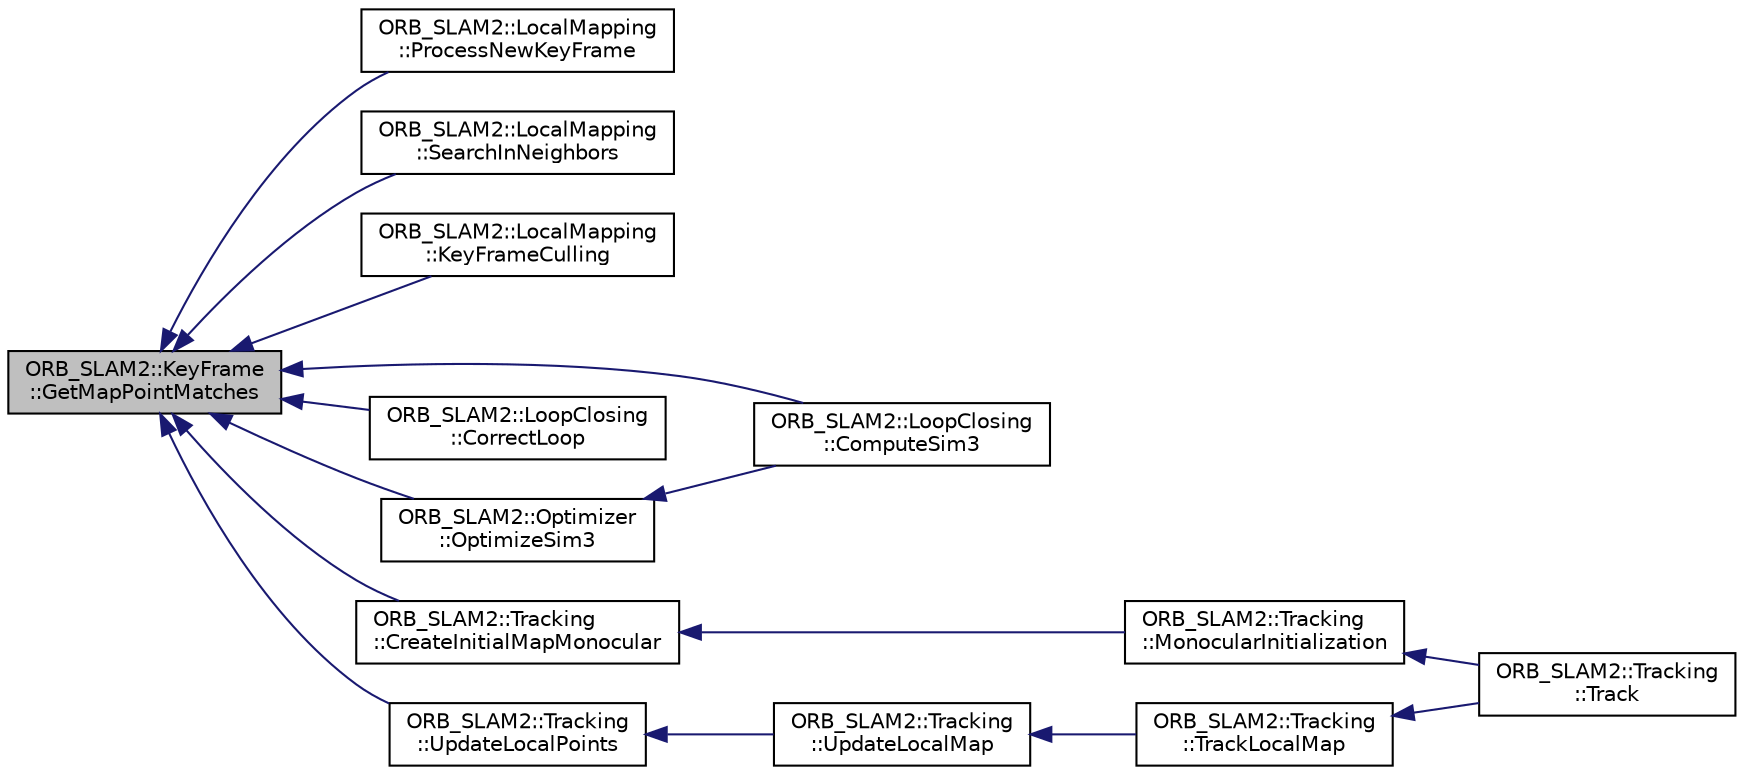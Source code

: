 digraph "ORB_SLAM2::KeyFrame::GetMapPointMatches"
{
  edge [fontname="Helvetica",fontsize="10",labelfontname="Helvetica",labelfontsize="10"];
  node [fontname="Helvetica",fontsize="10",shape=record];
  rankdir="LR";
  Node60 [label="ORB_SLAM2::KeyFrame\l::GetMapPointMatches",height=0.2,width=0.4,color="black", fillcolor="grey75", style="filled", fontcolor="black"];
  Node60 -> Node61 [dir="back",color="midnightblue",fontsize="10",style="solid"];
  Node61 [label="ORB_SLAM2::LocalMapping\l::ProcessNewKeyFrame",height=0.2,width=0.4,color="black", fillcolor="white", style="filled",URL="$class_o_r_b___s_l_a_m2_1_1_local_mapping.html#a84eea8f268cce9d919a4906ae634dd22",tooltip="处理列表中的关键帧 "];
  Node60 -> Node62 [dir="back",color="midnightblue",fontsize="10",style="solid"];
  Node62 [label="ORB_SLAM2::LocalMapping\l::SearchInNeighbors",height=0.2,width=0.4,color="black", fillcolor="white", style="filled",URL="$class_o_r_b___s_l_a_m2_1_1_local_mapping.html#a5d5e0bc6fd15d9a6bf1ca8a258f104f1"];
  Node60 -> Node63 [dir="back",color="midnightblue",fontsize="10",style="solid"];
  Node63 [label="ORB_SLAM2::LocalMapping\l::KeyFrameCulling",height=0.2,width=0.4,color="black", fillcolor="white", style="filled",URL="$class_o_r_b___s_l_a_m2_1_1_local_mapping.html#aca73e5b4bace436b235dfa9c9a522b19",tooltip="关键帧剔除 "];
  Node60 -> Node64 [dir="back",color="midnightblue",fontsize="10",style="solid"];
  Node64 [label="ORB_SLAM2::LoopClosing\l::ComputeSim3",height=0.2,width=0.4,color="black", fillcolor="white", style="filled",URL="$class_o_r_b___s_l_a_m2_1_1_loop_closing.html#ab4fcf814eed5b5dd2aec96454561b078",tooltip="计算当前帧与闭环帧的Sim3变换等 "];
  Node60 -> Node65 [dir="back",color="midnightblue",fontsize="10",style="solid"];
  Node65 [label="ORB_SLAM2::LoopClosing\l::CorrectLoop",height=0.2,width=0.4,color="black", fillcolor="white", style="filled",URL="$class_o_r_b___s_l_a_m2_1_1_loop_closing.html#aa007e0678582ec0de5d71280d23af540",tooltip="闭环 "];
  Node60 -> Node66 [dir="back",color="midnightblue",fontsize="10",style="solid"];
  Node66 [label="ORB_SLAM2::Optimizer\l::OptimizeSim3",height=0.2,width=0.4,color="black", fillcolor="white", style="filled",URL="$class_o_r_b___s_l_a_m2_1_1_optimizer.html#a91fbb960965c99e9802a5de45515813c",tooltip="形成闭环时进行Sim3优化 "];
  Node66 -> Node64 [dir="back",color="midnightblue",fontsize="10",style="solid"];
  Node60 -> Node67 [dir="back",color="midnightblue",fontsize="10",style="solid"];
  Node67 [label="ORB_SLAM2::Tracking\l::CreateInitialMapMonocular",height=0.2,width=0.4,color="black", fillcolor="white", style="filled",URL="$class_o_r_b___s_l_a_m2_1_1_tracking.html#afeb077c81cd700d779348b80698086e8",tooltip="CreateInitialMapMonocular. "];
  Node67 -> Node68 [dir="back",color="midnightblue",fontsize="10",style="solid"];
  Node68 [label="ORB_SLAM2::Tracking\l::MonocularInitialization",height=0.2,width=0.4,color="black", fillcolor="white", style="filled",URL="$class_o_r_b___s_l_a_m2_1_1_tracking.html#a7e81c68bb6ced27fcbfa2edec38ef6e0",tooltip="单目的地图初始化 "];
  Node68 -> Node69 [dir="back",color="midnightblue",fontsize="10",style="solid"];
  Node69 [label="ORB_SLAM2::Tracking\l::Track",height=0.2,width=0.4,color="black", fillcolor="white", style="filled",URL="$class_o_r_b___s_l_a_m2_1_1_tracking.html#af1f2c9c533642d8c33854540e90d1918",tooltip="Main tracking function. It is independent of the input sensor. "];
  Node60 -> Node70 [dir="back",color="midnightblue",fontsize="10",style="solid"];
  Node70 [label="ORB_SLAM2::Tracking\l::UpdateLocalPoints",height=0.2,width=0.4,color="black", fillcolor="white", style="filled",URL="$class_o_r_b___s_l_a_m2_1_1_tracking.html#a25843575116bf18c065d6cc7645f5b26",tooltip="更新局部关键点，called by UpdateLocalMap() "];
  Node70 -> Node71 [dir="back",color="midnightblue",fontsize="10",style="solid"];
  Node71 [label="ORB_SLAM2::Tracking\l::UpdateLocalMap",height=0.2,width=0.4,color="black", fillcolor="white", style="filled",URL="$class_o_r_b___s_l_a_m2_1_1_tracking.html#a22723e9972c18a888dd51a82eec27b0a",tooltip="更新LocalMap "];
  Node71 -> Node72 [dir="back",color="midnightblue",fontsize="10",style="solid"];
  Node72 [label="ORB_SLAM2::Tracking\l::TrackLocalMap",height=0.2,width=0.4,color="black", fillcolor="white", style="filled",URL="$class_o_r_b___s_l_a_m2_1_1_tracking.html#af670c614f4e10d58c9f7aad9865b5c08",tooltip="对Local Map的MapPoints进行跟踪 "];
  Node72 -> Node69 [dir="back",color="midnightblue",fontsize="10",style="solid"];
}
